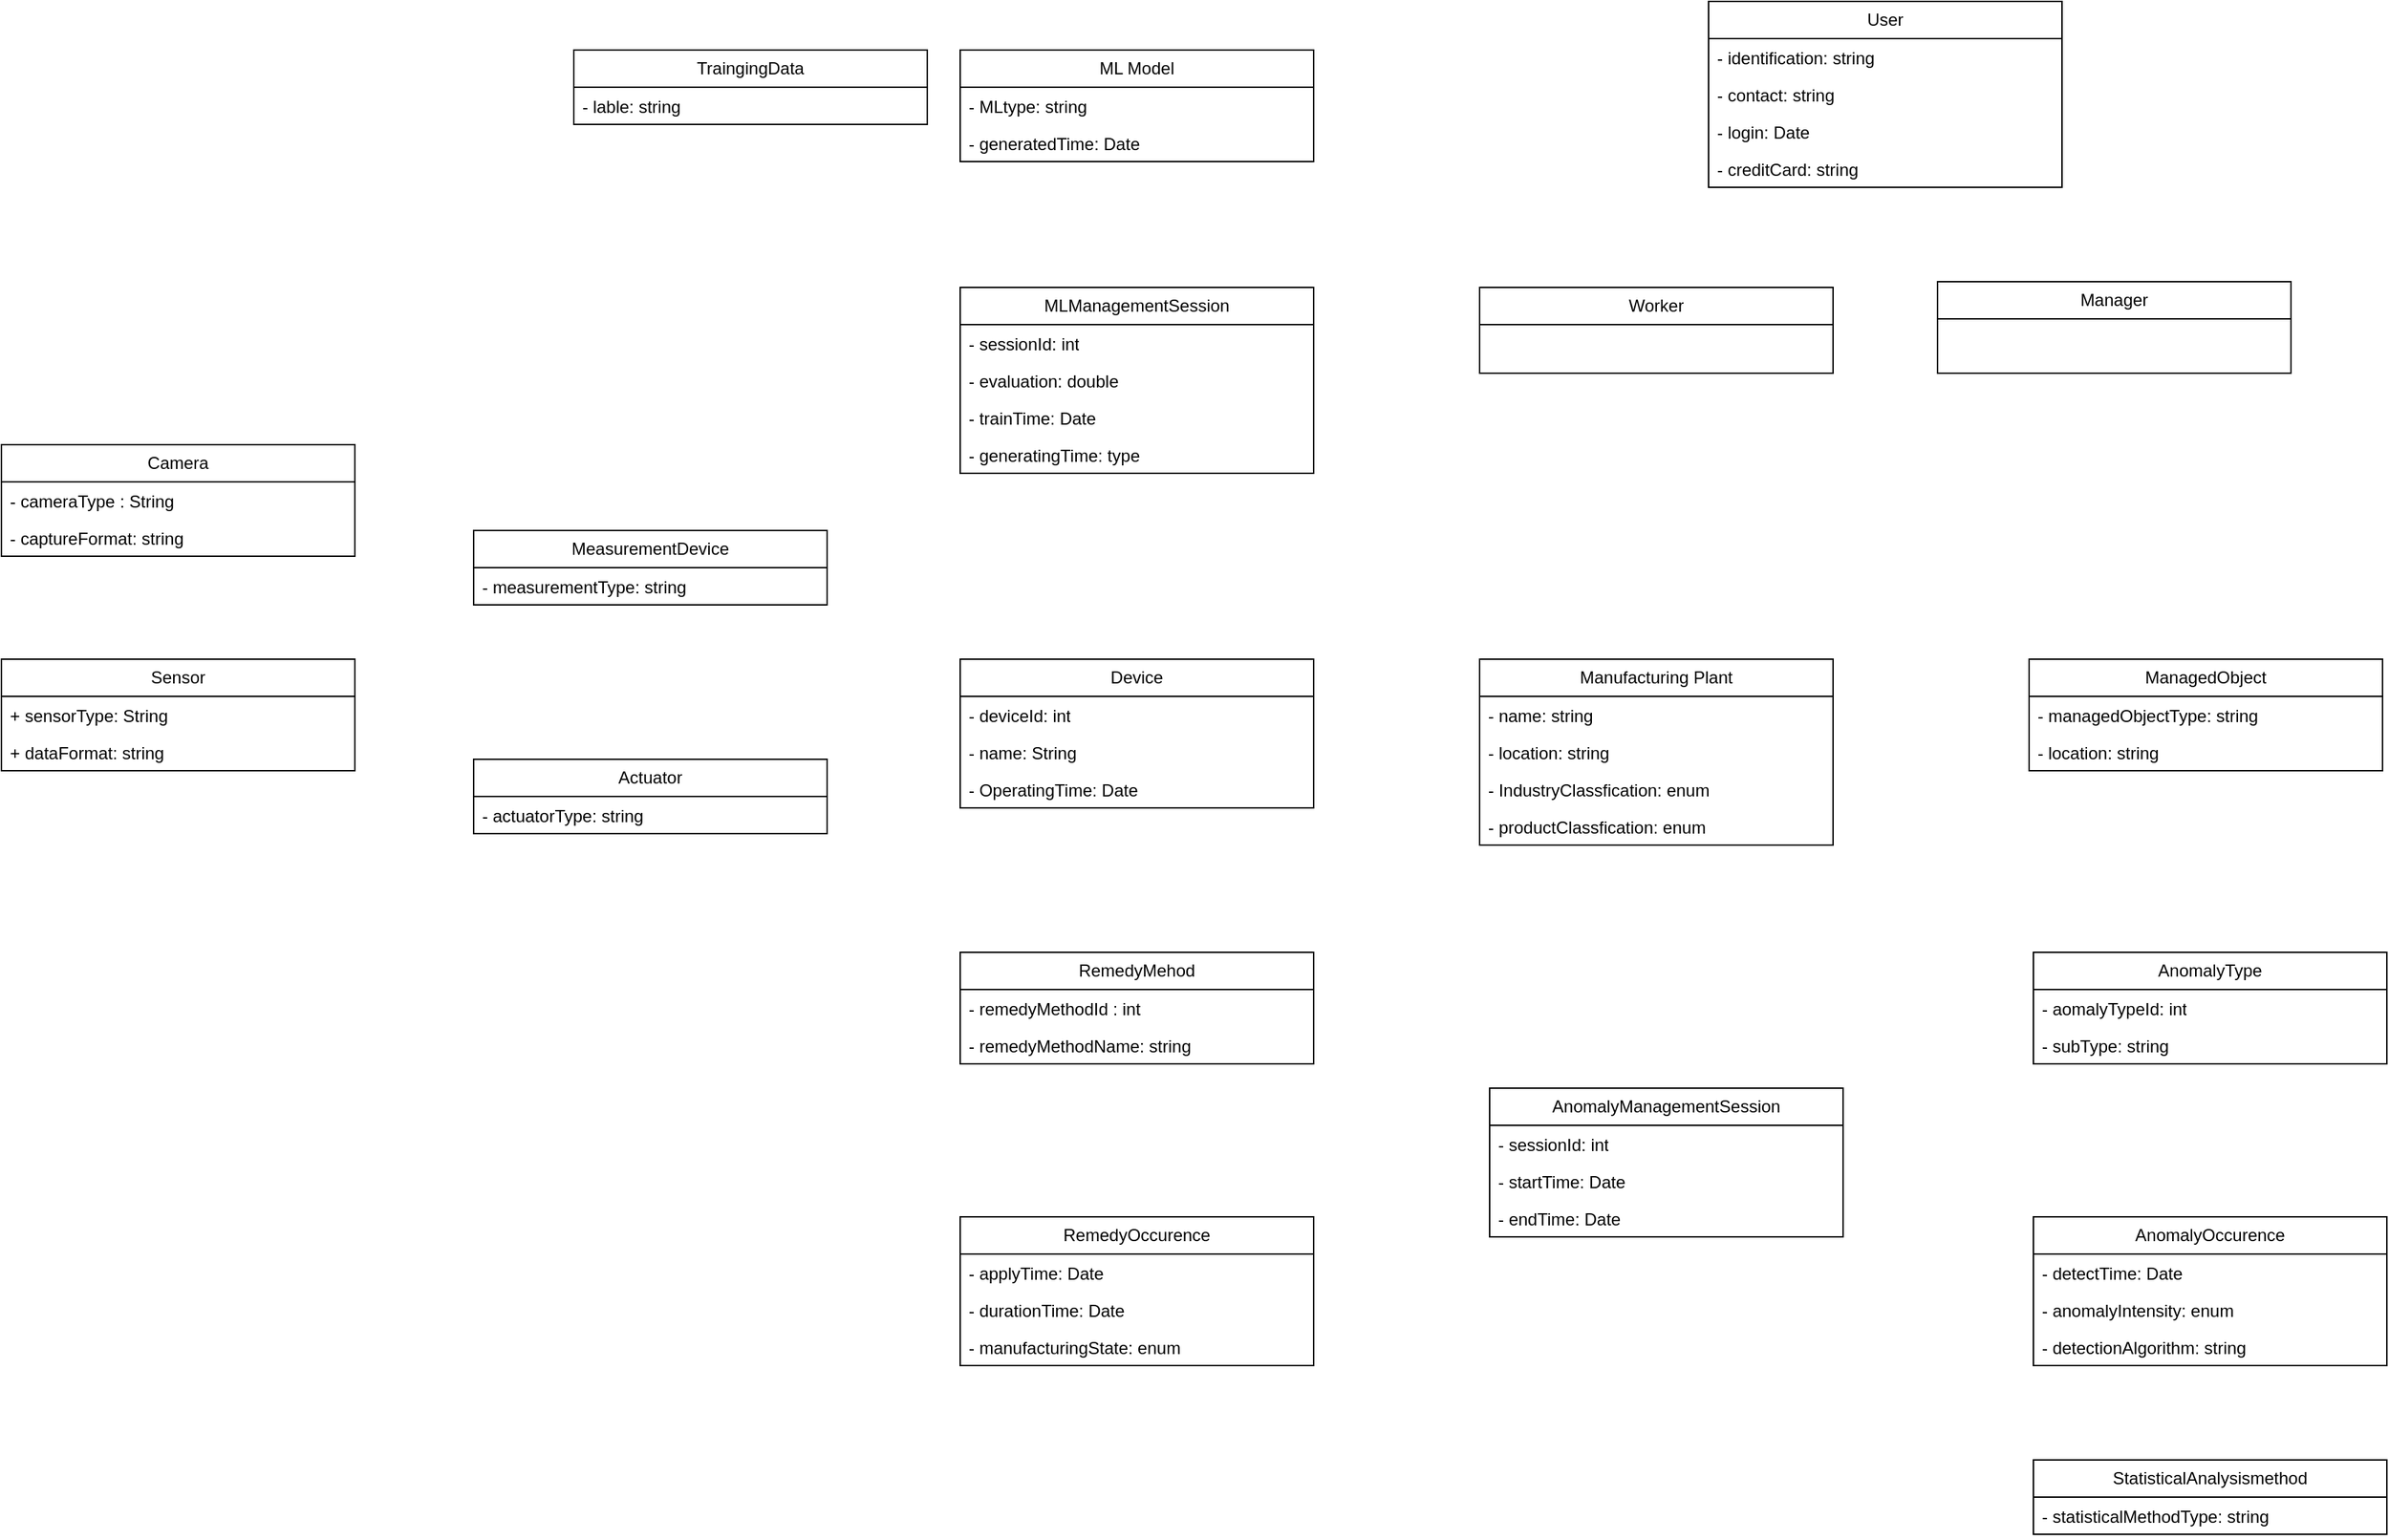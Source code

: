 <mxfile version="21.1.8" type="github">
  <diagram name="페이지-1" id="Eus2CIyO7c51uoO3_Tom">
    <mxGraphModel dx="1423" dy="1803" grid="1" gridSize="10" guides="1" tooltips="1" connect="1" arrows="1" fold="1" page="1" pageScale="1" pageWidth="827" pageHeight="1169" math="0" shadow="0">
      <root>
        <mxCell id="0" />
        <mxCell id="1" parent="0" />
        <mxCell id="gLREQ3NUGpqIkdflZNF1-84" value="Manufacturing Plant" style="swimlane;fontStyle=0;childLayout=stackLayout;horizontal=1;startSize=26;fillColor=none;horizontalStack=0;resizeParent=1;resizeParentMax=0;resizeLast=0;collapsible=1;marginBottom=0;whiteSpace=wrap;html=1;" vertex="1" parent="1">
          <mxGeometry x="343" y="380" width="247" height="130" as="geometry" />
        </mxCell>
        <mxCell id="gLREQ3NUGpqIkdflZNF1-85" value="- name: string" style="text;strokeColor=none;fillColor=none;align=left;verticalAlign=top;spacingLeft=4;spacingRight=4;overflow=hidden;rotatable=0;points=[[0,0.5],[1,0.5]];portConstraint=eastwest;whiteSpace=wrap;html=1;" vertex="1" parent="gLREQ3NUGpqIkdflZNF1-84">
          <mxGeometry y="26" width="247" height="26" as="geometry" />
        </mxCell>
        <mxCell id="gLREQ3NUGpqIkdflZNF1-86" value="- location: string" style="text;strokeColor=none;fillColor=none;align=left;verticalAlign=top;spacingLeft=4;spacingRight=4;overflow=hidden;rotatable=0;points=[[0,0.5],[1,0.5]];portConstraint=eastwest;whiteSpace=wrap;html=1;" vertex="1" parent="gLREQ3NUGpqIkdflZNF1-84">
          <mxGeometry y="52" width="247" height="26" as="geometry" />
        </mxCell>
        <mxCell id="gLREQ3NUGpqIkdflZNF1-87" value="- IndustryClassfication: enum" style="text;strokeColor=none;fillColor=none;align=left;verticalAlign=top;spacingLeft=4;spacingRight=4;overflow=hidden;rotatable=0;points=[[0,0.5],[1,0.5]];portConstraint=eastwest;whiteSpace=wrap;html=1;" vertex="1" parent="gLREQ3NUGpqIkdflZNF1-84">
          <mxGeometry y="78" width="247" height="26" as="geometry" />
        </mxCell>
        <mxCell id="gLREQ3NUGpqIkdflZNF1-175" value="- productClassfication: enum" style="text;strokeColor=none;fillColor=none;align=left;verticalAlign=top;spacingLeft=4;spacingRight=4;overflow=hidden;rotatable=0;points=[[0,0.5],[1,0.5]];portConstraint=eastwest;whiteSpace=wrap;html=1;" vertex="1" parent="gLREQ3NUGpqIkdflZNF1-84">
          <mxGeometry y="104" width="247" height="26" as="geometry" />
        </mxCell>
        <mxCell id="gLREQ3NUGpqIkdflZNF1-92" value="AnomalyManagementSession" style="swimlane;fontStyle=0;childLayout=stackLayout;horizontal=1;startSize=26;fillColor=none;horizontalStack=0;resizeParent=1;resizeParentMax=0;resizeLast=0;collapsible=1;marginBottom=0;whiteSpace=wrap;html=1;" vertex="1" parent="1">
          <mxGeometry x="350" y="680" width="247" height="104" as="geometry" />
        </mxCell>
        <mxCell id="gLREQ3NUGpqIkdflZNF1-172" value="- sessionId: int" style="text;strokeColor=none;fillColor=none;align=left;verticalAlign=top;spacingLeft=4;spacingRight=4;overflow=hidden;rotatable=0;points=[[0,0.5],[1,0.5]];portConstraint=eastwest;whiteSpace=wrap;html=1;" vertex="1" parent="gLREQ3NUGpqIkdflZNF1-92">
          <mxGeometry y="26" width="247" height="26" as="geometry" />
        </mxCell>
        <mxCell id="gLREQ3NUGpqIkdflZNF1-93" value="- startTime: Date" style="text;strokeColor=none;fillColor=none;align=left;verticalAlign=top;spacingLeft=4;spacingRight=4;overflow=hidden;rotatable=0;points=[[0,0.5],[1,0.5]];portConstraint=eastwest;whiteSpace=wrap;html=1;" vertex="1" parent="gLREQ3NUGpqIkdflZNF1-92">
          <mxGeometry y="52" width="247" height="26" as="geometry" />
        </mxCell>
        <mxCell id="gLREQ3NUGpqIkdflZNF1-94" value="- endTime: Date" style="text;strokeColor=none;fillColor=none;align=left;verticalAlign=top;spacingLeft=4;spacingRight=4;overflow=hidden;rotatable=0;points=[[0,0.5],[1,0.5]];portConstraint=eastwest;whiteSpace=wrap;html=1;" vertex="1" parent="gLREQ3NUGpqIkdflZNF1-92">
          <mxGeometry y="78" width="247" height="26" as="geometry" />
        </mxCell>
        <mxCell id="gLREQ3NUGpqIkdflZNF1-96" value="Device" style="swimlane;fontStyle=0;childLayout=stackLayout;horizontal=1;startSize=26;fillColor=none;horizontalStack=0;resizeParent=1;resizeParentMax=0;resizeLast=0;collapsible=1;marginBottom=0;whiteSpace=wrap;html=1;" vertex="1" parent="1">
          <mxGeometry x="-20" y="380" width="247" height="104" as="geometry" />
        </mxCell>
        <mxCell id="gLREQ3NUGpqIkdflZNF1-97" value="- deviceId: int" style="text;strokeColor=none;fillColor=none;align=left;verticalAlign=top;spacingLeft=4;spacingRight=4;overflow=hidden;rotatable=0;points=[[0,0.5],[1,0.5]];portConstraint=eastwest;whiteSpace=wrap;html=1;" vertex="1" parent="gLREQ3NUGpqIkdflZNF1-96">
          <mxGeometry y="26" width="247" height="26" as="geometry" />
        </mxCell>
        <mxCell id="gLREQ3NUGpqIkdflZNF1-98" value="- name: String" style="text;strokeColor=none;fillColor=none;align=left;verticalAlign=top;spacingLeft=4;spacingRight=4;overflow=hidden;rotatable=0;points=[[0,0.5],[1,0.5]];portConstraint=eastwest;whiteSpace=wrap;html=1;" vertex="1" parent="gLREQ3NUGpqIkdflZNF1-96">
          <mxGeometry y="52" width="247" height="26" as="geometry" />
        </mxCell>
        <mxCell id="gLREQ3NUGpqIkdflZNF1-99" value="- OperatingTime: Date" style="text;strokeColor=none;fillColor=none;align=left;verticalAlign=top;spacingLeft=4;spacingRight=4;overflow=hidden;rotatable=0;points=[[0,0.5],[1,0.5]];portConstraint=eastwest;whiteSpace=wrap;html=1;" vertex="1" parent="gLREQ3NUGpqIkdflZNF1-96">
          <mxGeometry y="78" width="247" height="26" as="geometry" />
        </mxCell>
        <mxCell id="gLREQ3NUGpqIkdflZNF1-100" value="MeasurementDevice" style="swimlane;fontStyle=0;childLayout=stackLayout;horizontal=1;startSize=26;fillColor=none;horizontalStack=0;resizeParent=1;resizeParentMax=0;resizeLast=0;collapsible=1;marginBottom=0;whiteSpace=wrap;html=1;" vertex="1" parent="1">
          <mxGeometry x="-360" y="290" width="247" height="52" as="geometry" />
        </mxCell>
        <mxCell id="gLREQ3NUGpqIkdflZNF1-101" value="- measurementType: string" style="text;strokeColor=none;fillColor=none;align=left;verticalAlign=top;spacingLeft=4;spacingRight=4;overflow=hidden;rotatable=0;points=[[0,0.5],[1,0.5]];portConstraint=eastwest;whiteSpace=wrap;html=1;" vertex="1" parent="gLREQ3NUGpqIkdflZNF1-100">
          <mxGeometry y="26" width="247" height="26" as="geometry" />
        </mxCell>
        <mxCell id="gLREQ3NUGpqIkdflZNF1-104" value="Actuator" style="swimlane;fontStyle=0;childLayout=stackLayout;horizontal=1;startSize=26;fillColor=none;horizontalStack=0;resizeParent=1;resizeParentMax=0;resizeLast=0;collapsible=1;marginBottom=0;whiteSpace=wrap;html=1;" vertex="1" parent="1">
          <mxGeometry x="-360" y="450" width="247" height="52" as="geometry" />
        </mxCell>
        <mxCell id="gLREQ3NUGpqIkdflZNF1-105" value="- actuatorType: string" style="text;strokeColor=none;fillColor=none;align=left;verticalAlign=top;spacingLeft=4;spacingRight=4;overflow=hidden;rotatable=0;points=[[0,0.5],[1,0.5]];portConstraint=eastwest;whiteSpace=wrap;html=1;" vertex="1" parent="gLREQ3NUGpqIkdflZNF1-104">
          <mxGeometry y="26" width="247" height="26" as="geometry" />
        </mxCell>
        <mxCell id="gLREQ3NUGpqIkdflZNF1-108" value="Camera" style="swimlane;fontStyle=0;childLayout=stackLayout;horizontal=1;startSize=26;fillColor=none;horizontalStack=0;resizeParent=1;resizeParentMax=0;resizeLast=0;collapsible=1;marginBottom=0;whiteSpace=wrap;html=1;" vertex="1" parent="1">
          <mxGeometry x="-690" y="230" width="247" height="78" as="geometry" />
        </mxCell>
        <mxCell id="gLREQ3NUGpqIkdflZNF1-109" value="- cameraType : String" style="text;strokeColor=none;fillColor=none;align=left;verticalAlign=top;spacingLeft=4;spacingRight=4;overflow=hidden;rotatable=0;points=[[0,0.5],[1,0.5]];portConstraint=eastwest;whiteSpace=wrap;html=1;" vertex="1" parent="gLREQ3NUGpqIkdflZNF1-108">
          <mxGeometry y="26" width="247" height="26" as="geometry" />
        </mxCell>
        <mxCell id="gLREQ3NUGpqIkdflZNF1-110" value="- captureFormat: string" style="text;strokeColor=none;fillColor=none;align=left;verticalAlign=top;spacingLeft=4;spacingRight=4;overflow=hidden;rotatable=0;points=[[0,0.5],[1,0.5]];portConstraint=eastwest;whiteSpace=wrap;html=1;" vertex="1" parent="gLREQ3NUGpqIkdflZNF1-108">
          <mxGeometry y="52" width="247" height="26" as="geometry" />
        </mxCell>
        <mxCell id="gLREQ3NUGpqIkdflZNF1-112" value="Sensor" style="swimlane;fontStyle=0;childLayout=stackLayout;horizontal=1;startSize=26;fillColor=none;horizontalStack=0;resizeParent=1;resizeParentMax=0;resizeLast=0;collapsible=1;marginBottom=0;whiteSpace=wrap;html=1;" vertex="1" parent="1">
          <mxGeometry x="-690" y="380" width="247" height="78" as="geometry" />
        </mxCell>
        <mxCell id="gLREQ3NUGpqIkdflZNF1-113" value="+ sensorType: String" style="text;strokeColor=none;fillColor=none;align=left;verticalAlign=top;spacingLeft=4;spacingRight=4;overflow=hidden;rotatable=0;points=[[0,0.5],[1,0.5]];portConstraint=eastwest;whiteSpace=wrap;html=1;" vertex="1" parent="gLREQ3NUGpqIkdflZNF1-112">
          <mxGeometry y="26" width="247" height="26" as="geometry" />
        </mxCell>
        <mxCell id="gLREQ3NUGpqIkdflZNF1-115" value="+ dataFormat: string" style="text;strokeColor=none;fillColor=none;align=left;verticalAlign=top;spacingLeft=4;spacingRight=4;overflow=hidden;rotatable=0;points=[[0,0.5],[1,0.5]];portConstraint=eastwest;whiteSpace=wrap;html=1;" vertex="1" parent="gLREQ3NUGpqIkdflZNF1-112">
          <mxGeometry y="52" width="247" height="26" as="geometry" />
        </mxCell>
        <mxCell id="gLREQ3NUGpqIkdflZNF1-116" value="AnomalyType" style="swimlane;fontStyle=0;childLayout=stackLayout;horizontal=1;startSize=26;fillColor=none;horizontalStack=0;resizeParent=1;resizeParentMax=0;resizeLast=0;collapsible=1;marginBottom=0;whiteSpace=wrap;html=1;" vertex="1" parent="1">
          <mxGeometry x="730" y="585" width="247" height="78" as="geometry" />
        </mxCell>
        <mxCell id="gLREQ3NUGpqIkdflZNF1-117" value="- aomalyTypeId: int" style="text;strokeColor=none;fillColor=none;align=left;verticalAlign=top;spacingLeft=4;spacingRight=4;overflow=hidden;rotatable=0;points=[[0,0.5],[1,0.5]];portConstraint=eastwest;whiteSpace=wrap;html=1;" vertex="1" parent="gLREQ3NUGpqIkdflZNF1-116">
          <mxGeometry y="26" width="247" height="26" as="geometry" />
        </mxCell>
        <mxCell id="gLREQ3NUGpqIkdflZNF1-118" value="- subType: string" style="text;strokeColor=none;fillColor=none;align=left;verticalAlign=top;spacingLeft=4;spacingRight=4;overflow=hidden;rotatable=0;points=[[0,0.5],[1,0.5]];portConstraint=eastwest;whiteSpace=wrap;html=1;" vertex="1" parent="gLREQ3NUGpqIkdflZNF1-116">
          <mxGeometry y="52" width="247" height="26" as="geometry" />
        </mxCell>
        <mxCell id="gLREQ3NUGpqIkdflZNF1-120" value="AnomalyOccurence" style="swimlane;fontStyle=0;childLayout=stackLayout;horizontal=1;startSize=26;fillColor=none;horizontalStack=0;resizeParent=1;resizeParentMax=0;resizeLast=0;collapsible=1;marginBottom=0;whiteSpace=wrap;html=1;" vertex="1" parent="1">
          <mxGeometry x="730" y="770" width="247" height="104" as="geometry" />
        </mxCell>
        <mxCell id="gLREQ3NUGpqIkdflZNF1-173" value="- detectTime: Date" style="text;strokeColor=none;fillColor=none;align=left;verticalAlign=top;spacingLeft=4;spacingRight=4;overflow=hidden;rotatable=0;points=[[0,0.5],[1,0.5]];portConstraint=eastwest;whiteSpace=wrap;html=1;" vertex="1" parent="gLREQ3NUGpqIkdflZNF1-120">
          <mxGeometry y="26" width="247" height="26" as="geometry" />
        </mxCell>
        <mxCell id="gLREQ3NUGpqIkdflZNF1-121" value="- anomalyIntensity: enum" style="text;strokeColor=none;fillColor=none;align=left;verticalAlign=top;spacingLeft=4;spacingRight=4;overflow=hidden;rotatable=0;points=[[0,0.5],[1,0.5]];portConstraint=eastwest;whiteSpace=wrap;html=1;" vertex="1" parent="gLREQ3NUGpqIkdflZNF1-120">
          <mxGeometry y="52" width="247" height="26" as="geometry" />
        </mxCell>
        <mxCell id="gLREQ3NUGpqIkdflZNF1-181" value="- detectionAlgorithm: string" style="text;strokeColor=none;fillColor=none;align=left;verticalAlign=top;spacingLeft=4;spacingRight=4;overflow=hidden;rotatable=0;points=[[0,0.5],[1,0.5]];portConstraint=eastwest;whiteSpace=wrap;html=1;" vertex="1" parent="gLREQ3NUGpqIkdflZNF1-120">
          <mxGeometry y="78" width="247" height="26" as="geometry" />
        </mxCell>
        <mxCell id="gLREQ3NUGpqIkdflZNF1-125" value="RemedyOccurence" style="swimlane;fontStyle=0;childLayout=stackLayout;horizontal=1;startSize=26;fillColor=none;horizontalStack=0;resizeParent=1;resizeParentMax=0;resizeLast=0;collapsible=1;marginBottom=0;whiteSpace=wrap;html=1;" vertex="1" parent="1">
          <mxGeometry x="-20" y="770" width="247" height="104" as="geometry" />
        </mxCell>
        <mxCell id="gLREQ3NUGpqIkdflZNF1-126" value="- applyTime: Date" style="text;strokeColor=none;fillColor=none;align=left;verticalAlign=top;spacingLeft=4;spacingRight=4;overflow=hidden;rotatable=0;points=[[0,0.5],[1,0.5]];portConstraint=eastwest;whiteSpace=wrap;html=1;" vertex="1" parent="gLREQ3NUGpqIkdflZNF1-125">
          <mxGeometry y="26" width="247" height="26" as="geometry" />
        </mxCell>
        <mxCell id="gLREQ3NUGpqIkdflZNF1-178" value="- durationTime: Date" style="text;strokeColor=none;fillColor=none;align=left;verticalAlign=top;spacingLeft=4;spacingRight=4;overflow=hidden;rotatable=0;points=[[0,0.5],[1,0.5]];portConstraint=eastwest;whiteSpace=wrap;html=1;" vertex="1" parent="gLREQ3NUGpqIkdflZNF1-125">
          <mxGeometry y="52" width="247" height="26" as="geometry" />
        </mxCell>
        <mxCell id="gLREQ3NUGpqIkdflZNF1-127" value="- manufacturingState: enum" style="text;strokeColor=none;fillColor=none;align=left;verticalAlign=top;spacingLeft=4;spacingRight=4;overflow=hidden;rotatable=0;points=[[0,0.5],[1,0.5]];portConstraint=eastwest;whiteSpace=wrap;html=1;" vertex="1" parent="gLREQ3NUGpqIkdflZNF1-125">
          <mxGeometry y="78" width="247" height="26" as="geometry" />
        </mxCell>
        <mxCell id="gLREQ3NUGpqIkdflZNF1-129" value="RemedyMehod" style="swimlane;fontStyle=0;childLayout=stackLayout;horizontal=1;startSize=26;fillColor=none;horizontalStack=0;resizeParent=1;resizeParentMax=0;resizeLast=0;collapsible=1;marginBottom=0;whiteSpace=wrap;html=1;" vertex="1" parent="1">
          <mxGeometry x="-20" y="585" width="247" height="78" as="geometry" />
        </mxCell>
        <mxCell id="gLREQ3NUGpqIkdflZNF1-130" value="- remedyMethodId : int" style="text;strokeColor=none;fillColor=none;align=left;verticalAlign=top;spacingLeft=4;spacingRight=4;overflow=hidden;rotatable=0;points=[[0,0.5],[1,0.5]];portConstraint=eastwest;whiteSpace=wrap;html=1;" vertex="1" parent="gLREQ3NUGpqIkdflZNF1-129">
          <mxGeometry y="26" width="247" height="26" as="geometry" />
        </mxCell>
        <mxCell id="gLREQ3NUGpqIkdflZNF1-131" value="- remedyMethodName: string" style="text;strokeColor=none;fillColor=none;align=left;verticalAlign=top;spacingLeft=4;spacingRight=4;overflow=hidden;rotatable=0;points=[[0,0.5],[1,0.5]];portConstraint=eastwest;whiteSpace=wrap;html=1;" vertex="1" parent="gLREQ3NUGpqIkdflZNF1-129">
          <mxGeometry y="52" width="247" height="26" as="geometry" />
        </mxCell>
        <mxCell id="gLREQ3NUGpqIkdflZNF1-134" value="Worker" style="swimlane;fontStyle=0;childLayout=stackLayout;horizontal=1;startSize=26;fillColor=none;horizontalStack=0;resizeParent=1;resizeParentMax=0;resizeLast=0;collapsible=1;marginBottom=0;whiteSpace=wrap;html=1;" vertex="1" parent="1">
          <mxGeometry x="343" y="120" width="247" height="60" as="geometry" />
        </mxCell>
        <mxCell id="gLREQ3NUGpqIkdflZNF1-138" value="Manager" style="swimlane;fontStyle=0;childLayout=stackLayout;horizontal=1;startSize=26;fillColor=none;horizontalStack=0;resizeParent=1;resizeParentMax=0;resizeLast=0;collapsible=1;marginBottom=0;whiteSpace=wrap;html=1;" vertex="1" parent="1">
          <mxGeometry x="663" y="116" width="247" height="64" as="geometry" />
        </mxCell>
        <mxCell id="gLREQ3NUGpqIkdflZNF1-142" value="User" style="swimlane;fontStyle=0;childLayout=stackLayout;horizontal=1;startSize=26;fillColor=none;horizontalStack=0;resizeParent=1;resizeParentMax=0;resizeLast=0;collapsible=1;marginBottom=0;whiteSpace=wrap;html=1;" vertex="1" parent="1">
          <mxGeometry x="503" y="-80" width="247" height="130" as="geometry" />
        </mxCell>
        <mxCell id="gLREQ3NUGpqIkdflZNF1-143" value="- identification: string" style="text;strokeColor=none;fillColor=none;align=left;verticalAlign=top;spacingLeft=4;spacingRight=4;overflow=hidden;rotatable=0;points=[[0,0.5],[1,0.5]];portConstraint=eastwest;whiteSpace=wrap;html=1;" vertex="1" parent="gLREQ3NUGpqIkdflZNF1-142">
          <mxGeometry y="26" width="247" height="26" as="geometry" />
        </mxCell>
        <mxCell id="gLREQ3NUGpqIkdflZNF1-144" value="- contact: string" style="text;strokeColor=none;fillColor=none;align=left;verticalAlign=top;spacingLeft=4;spacingRight=4;overflow=hidden;rotatable=0;points=[[0,0.5],[1,0.5]];portConstraint=eastwest;whiteSpace=wrap;html=1;" vertex="1" parent="gLREQ3NUGpqIkdflZNF1-142">
          <mxGeometry y="52" width="247" height="26" as="geometry" />
        </mxCell>
        <mxCell id="gLREQ3NUGpqIkdflZNF1-145" value="- login: Date" style="text;strokeColor=none;fillColor=none;align=left;verticalAlign=top;spacingLeft=4;spacingRight=4;overflow=hidden;rotatable=0;points=[[0,0.5],[1,0.5]];portConstraint=eastwest;whiteSpace=wrap;html=1;" vertex="1" parent="gLREQ3NUGpqIkdflZNF1-142">
          <mxGeometry y="78" width="247" height="26" as="geometry" />
        </mxCell>
        <mxCell id="gLREQ3NUGpqIkdflZNF1-176" value="- creditCard: string" style="text;strokeColor=none;fillColor=none;align=left;verticalAlign=top;spacingLeft=4;spacingRight=4;overflow=hidden;rotatable=0;points=[[0,0.5],[1,0.5]];portConstraint=eastwest;whiteSpace=wrap;html=1;" vertex="1" parent="gLREQ3NUGpqIkdflZNF1-142">
          <mxGeometry y="104" width="247" height="26" as="geometry" />
        </mxCell>
        <mxCell id="gLREQ3NUGpqIkdflZNF1-146" value="ManagedObject" style="swimlane;fontStyle=0;childLayout=stackLayout;horizontal=1;startSize=26;fillColor=none;horizontalStack=0;resizeParent=1;resizeParentMax=0;resizeLast=0;collapsible=1;marginBottom=0;whiteSpace=wrap;html=1;" vertex="1" parent="1">
          <mxGeometry x="727" y="380" width="247" height="78" as="geometry" />
        </mxCell>
        <mxCell id="gLREQ3NUGpqIkdflZNF1-147" value="- managedObjectType: string" style="text;strokeColor=none;fillColor=none;align=left;verticalAlign=top;spacingLeft=4;spacingRight=4;overflow=hidden;rotatable=0;points=[[0,0.5],[1,0.5]];portConstraint=eastwest;whiteSpace=wrap;html=1;" vertex="1" parent="gLREQ3NUGpqIkdflZNF1-146">
          <mxGeometry y="26" width="247" height="26" as="geometry" />
        </mxCell>
        <mxCell id="gLREQ3NUGpqIkdflZNF1-148" value="- location: string" style="text;strokeColor=none;fillColor=none;align=left;verticalAlign=top;spacingLeft=4;spacingRight=4;overflow=hidden;rotatable=0;points=[[0,0.5],[1,0.5]];portConstraint=eastwest;whiteSpace=wrap;html=1;" vertex="1" parent="gLREQ3NUGpqIkdflZNF1-146">
          <mxGeometry y="52" width="247" height="26" as="geometry" />
        </mxCell>
        <mxCell id="gLREQ3NUGpqIkdflZNF1-154" value="MLManagementSession" style="swimlane;fontStyle=0;childLayout=stackLayout;horizontal=1;startSize=26;fillColor=none;horizontalStack=0;resizeParent=1;resizeParentMax=0;resizeLast=0;collapsible=1;marginBottom=0;whiteSpace=wrap;html=1;" vertex="1" parent="1">
          <mxGeometry x="-20" y="120" width="247" height="130" as="geometry" />
        </mxCell>
        <mxCell id="gLREQ3NUGpqIkdflZNF1-180" value="- sessionId: int" style="text;strokeColor=none;fillColor=none;align=left;verticalAlign=top;spacingLeft=4;spacingRight=4;overflow=hidden;rotatable=0;points=[[0,0.5],[1,0.5]];portConstraint=eastwest;whiteSpace=wrap;html=1;" vertex="1" parent="gLREQ3NUGpqIkdflZNF1-154">
          <mxGeometry y="26" width="247" height="26" as="geometry" />
        </mxCell>
        <mxCell id="gLREQ3NUGpqIkdflZNF1-155" value="- evaluation: double" style="text;strokeColor=none;fillColor=none;align=left;verticalAlign=top;spacingLeft=4;spacingRight=4;overflow=hidden;rotatable=0;points=[[0,0.5],[1,0.5]];portConstraint=eastwest;whiteSpace=wrap;html=1;" vertex="1" parent="gLREQ3NUGpqIkdflZNF1-154">
          <mxGeometry y="52" width="247" height="26" as="geometry" />
        </mxCell>
        <mxCell id="gLREQ3NUGpqIkdflZNF1-156" value="- trainTime: Date" style="text;strokeColor=none;fillColor=none;align=left;verticalAlign=top;spacingLeft=4;spacingRight=4;overflow=hidden;rotatable=0;points=[[0,0.5],[1,0.5]];portConstraint=eastwest;whiteSpace=wrap;html=1;" vertex="1" parent="gLREQ3NUGpqIkdflZNF1-154">
          <mxGeometry y="78" width="247" height="26" as="geometry" />
        </mxCell>
        <mxCell id="gLREQ3NUGpqIkdflZNF1-157" value="- generatingTime: type" style="text;strokeColor=none;fillColor=none;align=left;verticalAlign=top;spacingLeft=4;spacingRight=4;overflow=hidden;rotatable=0;points=[[0,0.5],[1,0.5]];portConstraint=eastwest;whiteSpace=wrap;html=1;" vertex="1" parent="gLREQ3NUGpqIkdflZNF1-154">
          <mxGeometry y="104" width="247" height="26" as="geometry" />
        </mxCell>
        <mxCell id="gLREQ3NUGpqIkdflZNF1-159" value="ML Model" style="swimlane;fontStyle=0;childLayout=stackLayout;horizontal=1;startSize=26;fillColor=none;horizontalStack=0;resizeParent=1;resizeParentMax=0;resizeLast=0;collapsible=1;marginBottom=0;whiteSpace=wrap;html=1;" vertex="1" parent="1">
          <mxGeometry x="-20" y="-46" width="247" height="78" as="geometry" />
        </mxCell>
        <mxCell id="gLREQ3NUGpqIkdflZNF1-160" value="- MLtype: string" style="text;strokeColor=none;fillColor=none;align=left;verticalAlign=top;spacingLeft=4;spacingRight=4;overflow=hidden;rotatable=0;points=[[0,0.5],[1,0.5]];portConstraint=eastwest;whiteSpace=wrap;html=1;" vertex="1" parent="gLREQ3NUGpqIkdflZNF1-159">
          <mxGeometry y="26" width="247" height="26" as="geometry" />
        </mxCell>
        <mxCell id="gLREQ3NUGpqIkdflZNF1-179" value="- generatedTime: Date" style="text;strokeColor=none;fillColor=none;align=left;verticalAlign=top;spacingLeft=4;spacingRight=4;overflow=hidden;rotatable=0;points=[[0,0.5],[1,0.5]];portConstraint=eastwest;whiteSpace=wrap;html=1;" vertex="1" parent="gLREQ3NUGpqIkdflZNF1-159">
          <mxGeometry y="52" width="247" height="26" as="geometry" />
        </mxCell>
        <mxCell id="gLREQ3NUGpqIkdflZNF1-163" value="StatisticalAnalysismethod" style="swimlane;fontStyle=0;childLayout=stackLayout;horizontal=1;startSize=26;fillColor=none;horizontalStack=0;resizeParent=1;resizeParentMax=0;resizeLast=0;collapsible=1;marginBottom=0;whiteSpace=wrap;html=1;" vertex="1" parent="1">
          <mxGeometry x="730" y="940" width="247" height="52" as="geometry" />
        </mxCell>
        <mxCell id="gLREQ3NUGpqIkdflZNF1-164" value="- statisticalMethodType: string" style="text;strokeColor=none;fillColor=none;align=left;verticalAlign=top;spacingLeft=4;spacingRight=4;overflow=hidden;rotatable=0;points=[[0,0.5],[1,0.5]];portConstraint=eastwest;whiteSpace=wrap;html=1;" vertex="1" parent="gLREQ3NUGpqIkdflZNF1-163">
          <mxGeometry y="26" width="247" height="26" as="geometry" />
        </mxCell>
        <mxCell id="gLREQ3NUGpqIkdflZNF1-167" value="TraingingData" style="swimlane;fontStyle=0;childLayout=stackLayout;horizontal=1;startSize=26;fillColor=none;horizontalStack=0;resizeParent=1;resizeParentMax=0;resizeLast=0;collapsible=1;marginBottom=0;whiteSpace=wrap;html=1;" vertex="1" parent="1">
          <mxGeometry x="-290" y="-46" width="247" height="52" as="geometry" />
        </mxCell>
        <mxCell id="gLREQ3NUGpqIkdflZNF1-168" value="- lable: string" style="text;strokeColor=none;fillColor=none;align=left;verticalAlign=top;spacingLeft=4;spacingRight=4;overflow=hidden;rotatable=0;points=[[0,0.5],[1,0.5]];portConstraint=eastwest;whiteSpace=wrap;html=1;" vertex="1" parent="gLREQ3NUGpqIkdflZNF1-167">
          <mxGeometry y="26" width="247" height="26" as="geometry" />
        </mxCell>
      </root>
    </mxGraphModel>
  </diagram>
</mxfile>
